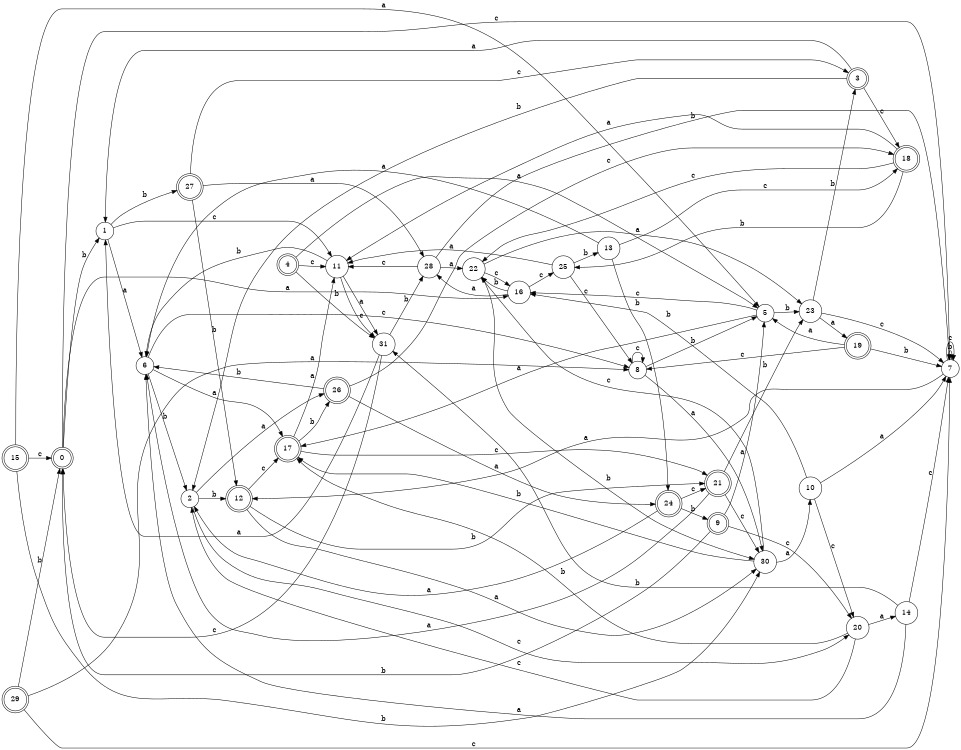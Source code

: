 digraph n26_10 {
__start0 [label="" shape="none"];

rankdir=LR;
size="8,5";

s0 [style="rounded,filled", color="black", fillcolor="white" shape="doublecircle", label="0"];
s1 [style="filled", color="black", fillcolor="white" shape="circle", label="1"];
s2 [style="filled", color="black", fillcolor="white" shape="circle", label="2"];
s3 [style="rounded,filled", color="black", fillcolor="white" shape="doublecircle", label="3"];
s4 [style="rounded,filled", color="black", fillcolor="white" shape="doublecircle", label="4"];
s5 [style="filled", color="black", fillcolor="white" shape="circle", label="5"];
s6 [style="filled", color="black", fillcolor="white" shape="circle", label="6"];
s7 [style="filled", color="black", fillcolor="white" shape="circle", label="7"];
s8 [style="filled", color="black", fillcolor="white" shape="circle", label="8"];
s9 [style="rounded,filled", color="black", fillcolor="white" shape="doublecircle", label="9"];
s10 [style="filled", color="black", fillcolor="white" shape="circle", label="10"];
s11 [style="filled", color="black", fillcolor="white" shape="circle", label="11"];
s12 [style="rounded,filled", color="black", fillcolor="white" shape="doublecircle", label="12"];
s13 [style="filled", color="black", fillcolor="white" shape="circle", label="13"];
s14 [style="filled", color="black", fillcolor="white" shape="circle", label="14"];
s15 [style="rounded,filled", color="black", fillcolor="white" shape="doublecircle", label="15"];
s16 [style="filled", color="black", fillcolor="white" shape="circle", label="16"];
s17 [style="rounded,filled", color="black", fillcolor="white" shape="doublecircle", label="17"];
s18 [style="rounded,filled", color="black", fillcolor="white" shape="doublecircle", label="18"];
s19 [style="rounded,filled", color="black", fillcolor="white" shape="doublecircle", label="19"];
s20 [style="filled", color="black", fillcolor="white" shape="circle", label="20"];
s21 [style="rounded,filled", color="black", fillcolor="white" shape="doublecircle", label="21"];
s22 [style="filled", color="black", fillcolor="white" shape="circle", label="22"];
s23 [style="filled", color="black", fillcolor="white" shape="circle", label="23"];
s24 [style="rounded,filled", color="black", fillcolor="white" shape="doublecircle", label="24"];
s25 [style="filled", color="black", fillcolor="white" shape="circle", label="25"];
s26 [style="rounded,filled", color="black", fillcolor="white" shape="doublecircle", label="26"];
s27 [style="rounded,filled", color="black", fillcolor="white" shape="doublecircle", label="27"];
s28 [style="filled", color="black", fillcolor="white" shape="circle", label="28"];
s29 [style="rounded,filled", color="black", fillcolor="white" shape="doublecircle", label="29"];
s30 [style="filled", color="black", fillcolor="white" shape="circle", label="30"];
s31 [style="filled", color="black", fillcolor="white" shape="circle", label="31"];
s0 -> s16 [label="a"];
s0 -> s1 [label="b"];
s0 -> s7 [label="c"];
s1 -> s6 [label="a"];
s1 -> s27 [label="b"];
s1 -> s11 [label="c"];
s2 -> s26 [label="a"];
s2 -> s12 [label="b"];
s2 -> s20 [label="c"];
s3 -> s1 [label="a"];
s3 -> s2 [label="b"];
s3 -> s18 [label="c"];
s4 -> s5 [label="a"];
s4 -> s31 [label="b"];
s4 -> s11 [label="c"];
s5 -> s17 [label="a"];
s5 -> s23 [label="b"];
s5 -> s16 [label="c"];
s6 -> s17 [label="a"];
s6 -> s2 [label="b"];
s6 -> s8 [label="c"];
s7 -> s12 [label="a"];
s7 -> s7 [label="b"];
s7 -> s7 [label="c"];
s8 -> s30 [label="a"];
s8 -> s5 [label="b"];
s8 -> s8 [label="c"];
s9 -> s5 [label="a"];
s9 -> s0 [label="b"];
s9 -> s20 [label="c"];
s10 -> s7 [label="a"];
s10 -> s16 [label="b"];
s10 -> s20 [label="c"];
s11 -> s31 [label="a"];
s11 -> s6 [label="b"];
s11 -> s31 [label="c"];
s12 -> s30 [label="a"];
s12 -> s21 [label="b"];
s12 -> s17 [label="c"];
s13 -> s6 [label="a"];
s13 -> s24 [label="b"];
s13 -> s18 [label="c"];
s14 -> s6 [label="a"];
s14 -> s31 [label="b"];
s14 -> s7 [label="c"];
s15 -> s5 [label="a"];
s15 -> s30 [label="b"];
s15 -> s0 [label="c"];
s16 -> s28 [label="a"];
s16 -> s22 [label="b"];
s16 -> s25 [label="c"];
s17 -> s11 [label="a"];
s17 -> s26 [label="b"];
s17 -> s21 [label="c"];
s18 -> s11 [label="a"];
s18 -> s25 [label="b"];
s18 -> s22 [label="c"];
s19 -> s5 [label="a"];
s19 -> s7 [label="b"];
s19 -> s8 [label="c"];
s20 -> s14 [label="a"];
s20 -> s17 [label="b"];
s20 -> s2 [label="c"];
s21 -> s6 [label="a"];
s21 -> s23 [label="b"];
s21 -> s30 [label="c"];
s22 -> s23 [label="a"];
s22 -> s30 [label="b"];
s22 -> s16 [label="c"];
s23 -> s19 [label="a"];
s23 -> s3 [label="b"];
s23 -> s7 [label="c"];
s24 -> s2 [label="a"];
s24 -> s9 [label="b"];
s24 -> s21 [label="c"];
s25 -> s11 [label="a"];
s25 -> s13 [label="b"];
s25 -> s8 [label="c"];
s26 -> s24 [label="a"];
s26 -> s6 [label="b"];
s26 -> s18 [label="c"];
s27 -> s28 [label="a"];
s27 -> s12 [label="b"];
s27 -> s3 [label="c"];
s28 -> s22 [label="a"];
s28 -> s7 [label="b"];
s28 -> s11 [label="c"];
s29 -> s8 [label="a"];
s29 -> s0 [label="b"];
s29 -> s7 [label="c"];
s30 -> s10 [label="a"];
s30 -> s17 [label="b"];
s30 -> s22 [label="c"];
s31 -> s1 [label="a"];
s31 -> s28 [label="b"];
s31 -> s0 [label="c"];

}